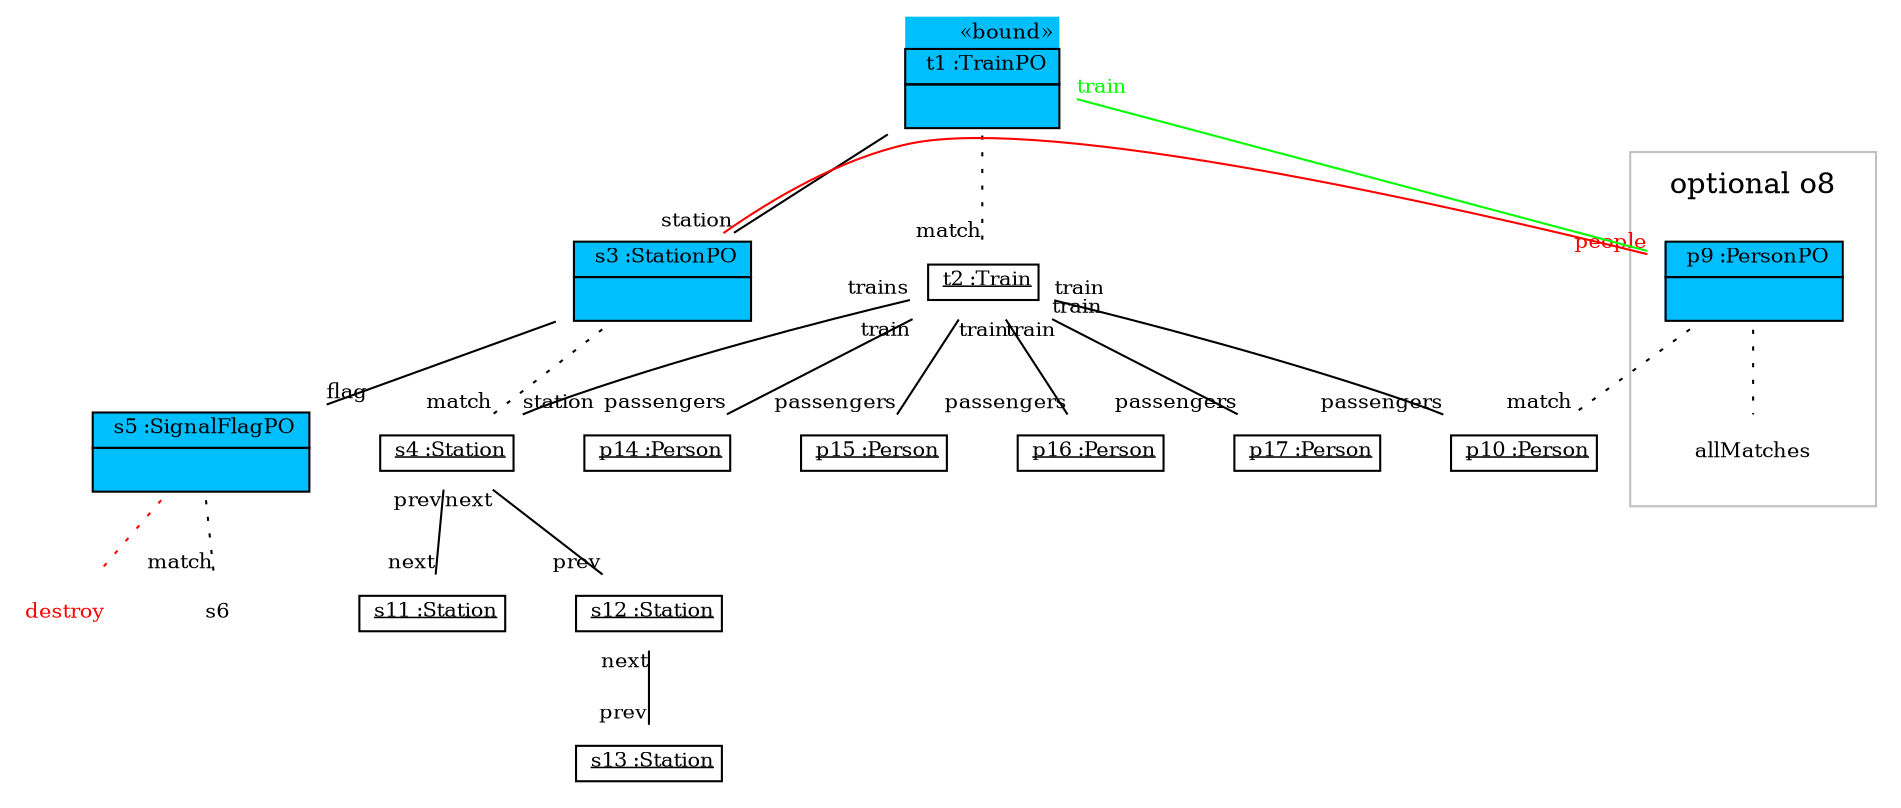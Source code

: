 graph ObjectDiagram {
   node [shape = none, fontsize = 10];
   edge [fontsize = 10];

t1 [label=<<table border='0' cellborder='1' cellspacing='0' color='black' bgcolor='deepskyblue'> <tr> <td border='0' align='right'><font color='black'>&#171;bound&#187;</font></td></tr> <tr> <td align='center'> <font color='black'> t1 :TrainPO </font></td></tr> <tr> <td align='left'> <table border='0' cellborder='0' cellspacing='0' color='black'> <tr> <td>  </td></tr></table></td></tr></table>>];
s3 [label=<<table border='0' cellborder='1' cellspacing='0' color='black' bgcolor='deepskyblue'>  <tr> <td align='center'> <font color='black'> s3 :StationPO </font></td></tr> <tr> <td align='left'> <table border='0' cellborder='0' cellspacing='0' color='black'> <tr> <td>  </td></tr></table></td></tr></table>>];
s5 [label=<<table border='0' cellborder='1' cellspacing='0' color='black' bgcolor='deepskyblue'>  <tr> <td align='center'> <font color='black'> s5 :SignalFlagPO </font></td></tr> <tr> <td align='left'> <table border='0' cellborder='0' cellspacing='0' color='black'> <tr> <td>  </td></tr></table></td></tr></table>>];
d7 [label="destroy" fontcolor="red"]
subgraph cluster_o8 
{
   label=<<table border='0' cellborder='0'><tr><td>optional o8</td></tr></table>>;
   color=grey;

p9 [label=<<table border='0' cellborder='1' cellspacing='0' color='black' bgcolor='deepskyblue'>  <tr> <td align='center'> <font color='black'> p9 :PersonPO </font></td></tr> <tr> <td align='left'> <table border='0' cellborder='0' cellspacing='0' color='black'> <tr> <td>  </td></tr></table></td></tr></table>>];
allMatches_p9 [label=allMatches];
}

t2 [label=<<table border='0' cellborder='1' cellspacing='0'> <tr> <td> <u>t2 :Train</u></td></tr></table>>];
s4 [label=<<table border='0' cellborder='1' cellspacing='0'> <tr> <td> <u>s4 :Station</u></td></tr></table>>];
s11 [label=<<table border='0' cellborder='1' cellspacing='0'> <tr> <td> <u>s11 :Station</u></td></tr></table>>];
s12 [label=<<table border='0' cellborder='1' cellspacing='0'> <tr> <td> <u>s12 :Station</u></td></tr></table>>];
s13 [label=<<table border='0' cellborder='1' cellspacing='0'> <tr> <td> <u>s13 :Station</u></td></tr></table>>];
p14 [label=<<table border='0' cellborder='1' cellspacing='0'> <tr> <td> <u>p14 :Person</u></td></tr></table>>];
p15 [label=<<table border='0' cellborder='1' cellspacing='0'> <tr> <td> <u>p15 :Person</u></td></tr></table>>];
p16 [label=<<table border='0' cellborder='1' cellspacing='0'> <tr> <td> <u>p16 :Person</u></td></tr></table>>];
p17 [label=<<table border='0' cellborder='1' cellspacing='0'> <tr> <td> <u>p17 :Person</u></td></tr></table>>];
p10 [label=<<table border='0' cellborder='1' cellspacing='0'> <tr> <td> <u>p10 :Person</u></td></tr></table>>];

t1 -- t2 [headlabel = "match" style="dotted" color="black" fontcolor="black"];
s3 -- s4 [headlabel = "match" style="dotted" color="black" fontcolor="black"];
s5 -- s6 [headlabel = "match" style="dotted" color="black" fontcolor="black"];
s5 -- d7 [style="dotted" color="red" fontcolor="red"];
p9 -- allMatches_p9 [style="dotted"];
p9 -- p10 [headlabel = "match" style="dotted" color="black" fontcolor="black"];
t1 -- s3 [headlabel = "station" taillabel = "" color="black" fontcolor="black"];
s3 -- s5 [headlabel = "flag" taillabel = "" color="black" fontcolor="black"];
s3 -- p9 [headlabel = "people" taillabel = "" color="red" fontcolor="red"];
p9 -- t1 [headlabel = "train" taillabel = "" color="green" fontcolor="green"];
s12 -- s13 [headlabel = "prev" taillabel = "next"];
s4 -- s11 [headlabel = "next" taillabel = "prev"];
s4 -- s12 [headlabel = "prev" taillabel = "next"];
t2 -- p10 [headlabel = "passengers" taillabel = "train"];
t2 -- p14 [headlabel = "passengers" taillabel = "train"];
t2 -- p15 [headlabel = "passengers" taillabel = "train"];
t2 -- p16 [headlabel = "passengers" taillabel = "train"];
t2 -- p17 [headlabel = "passengers" taillabel = "train"];
t2 -- s4 [headlabel = "station" taillabel = "trains"];
}
